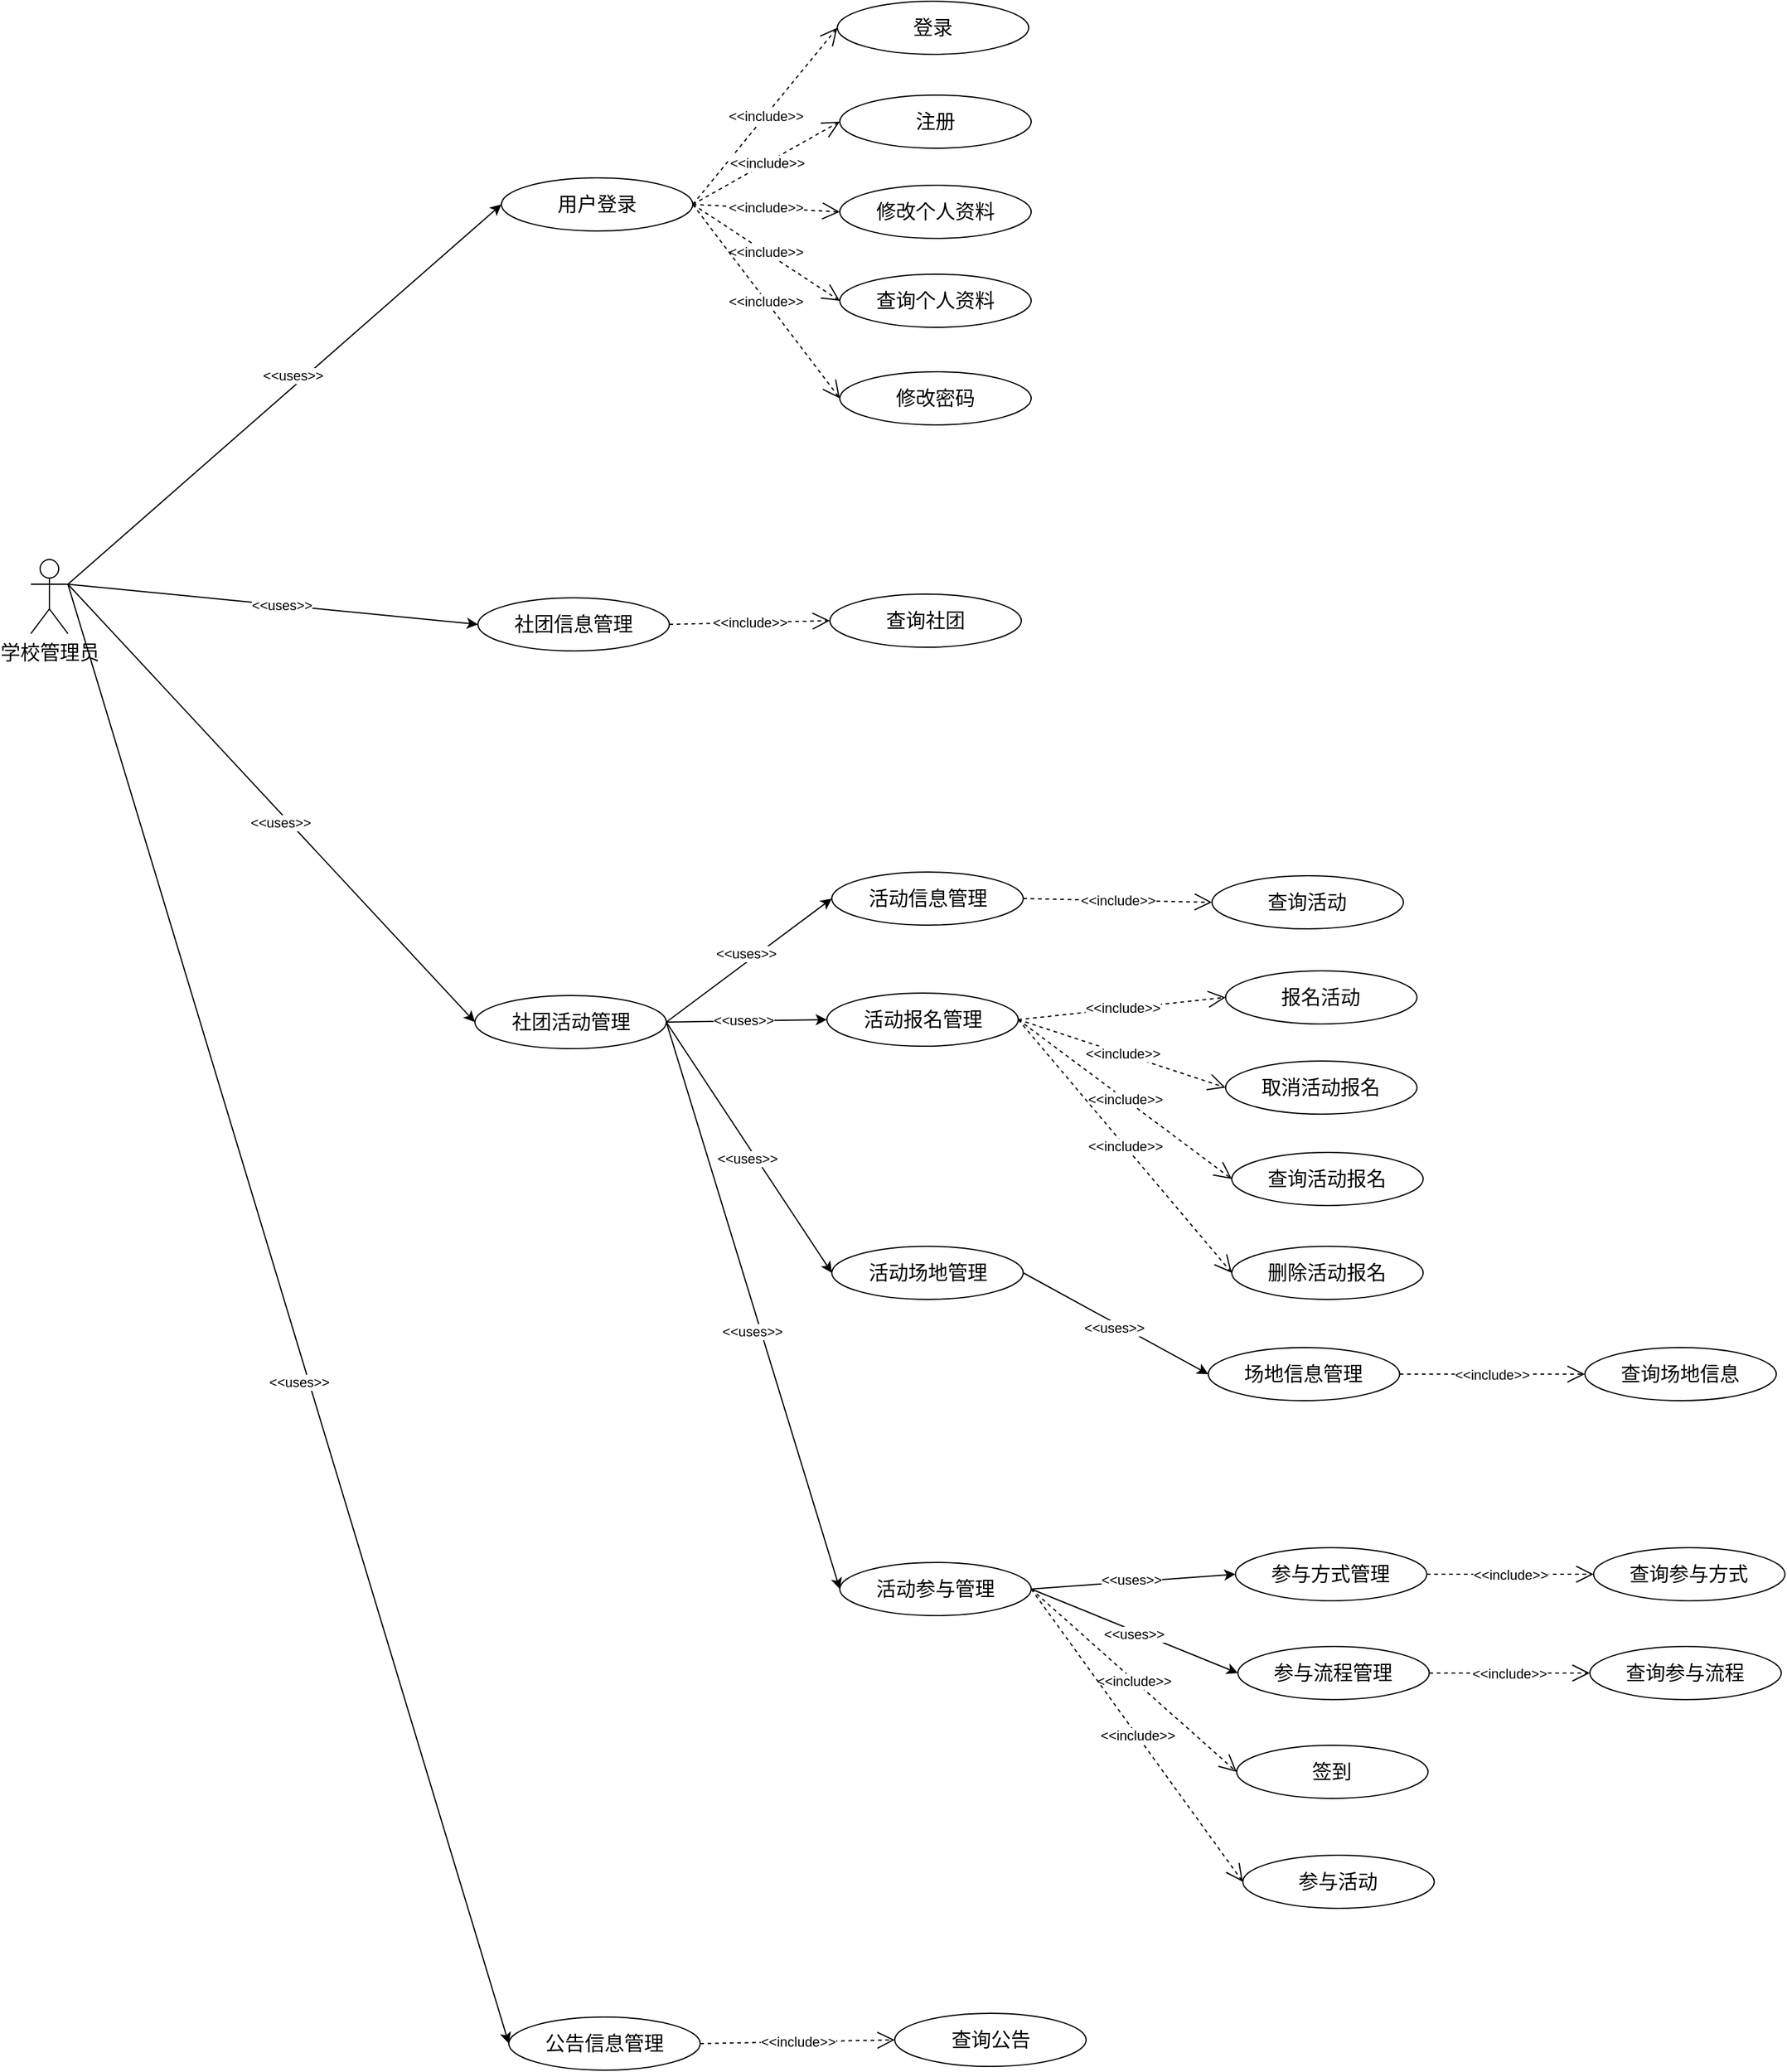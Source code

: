 <mxfile version="27.1.5">
  <diagram name="第 1 页" id="mgjdfwV87sD4iu_dyT5_">
    <mxGraphModel dx="430" dy="-27" grid="0" gridSize="10" guides="1" tooltips="1" connect="1" arrows="1" fold="1" page="1" pageScale="1" pageWidth="827" pageHeight="1169" math="0" shadow="0">
      <root>
        <mxCell id="0" />
        <mxCell id="1" parent="0" />
        <mxCell id="xIK-tgTWQ2b5QHgYvqiA-313" value="&lt;font style=&quot;font-size: 16px;&quot;&gt;学校管理员&lt;/font&gt;" style="shape=umlActor;html=1;verticalLabelPosition=bottom;verticalAlign=top;align=center;fontFamily=Architects Daughter;fontSource=https%3A%2F%2Ffonts.googleapis.com%2Fcss%3Ffamily%3DArchitects%2BDaughter;" vertex="1" parent="1">
          <mxGeometry x="2140" y="2300" width="30" height="60" as="geometry" />
        </mxCell>
        <mxCell id="xIK-tgTWQ2b5QHgYvqiA-314" value="&lt;font style=&quot;font-size: 16px;&quot;&gt;用户登录&lt;/font&gt;" style="ellipse;whiteSpace=wrap;html=1;fontFamily=Architects Daughter;fontSource=https%3A%2F%2Ffonts.googleapis.com%2Fcss%3Ffamily%3DArchitects%2BDaughter;" vertex="1" parent="1">
          <mxGeometry x="2521" y="1991" width="155" height="43" as="geometry" />
        </mxCell>
        <mxCell id="xIK-tgTWQ2b5QHgYvqiA-315" value="&lt;font style=&quot;font-size: 16px;&quot;&gt;社团信息管理&lt;/font&gt;" style="ellipse;whiteSpace=wrap;html=1;fontFamily=Architects Daughter;fontSource=https%3A%2F%2Ffonts.googleapis.com%2Fcss%3Ffamily%3DArchitects%2BDaughter;" vertex="1" parent="1">
          <mxGeometry x="2502" y="2331" width="155" height="43" as="geometry" />
        </mxCell>
        <mxCell id="xIK-tgTWQ2b5QHgYvqiA-316" value="&lt;font style=&quot;font-size: 16px;&quot;&gt;社团活动管理&lt;/font&gt;" style="ellipse;whiteSpace=wrap;html=1;fontFamily=Architects Daughter;fontSource=https%3A%2F%2Ffonts.googleapis.com%2Fcss%3Ffamily%3DArchitects%2BDaughter;" vertex="1" parent="1">
          <mxGeometry x="2499.54" y="2653" width="155" height="43" as="geometry" />
        </mxCell>
        <mxCell id="xIK-tgTWQ2b5QHgYvqiA-317" value="&lt;font style=&quot;font-size: 16px;&quot;&gt;公告信息管理&lt;/font&gt;" style="ellipse;whiteSpace=wrap;html=1;fontFamily=Architects Daughter;fontSource=https%3A%2F%2Ffonts.googleapis.com%2Fcss%3Ffamily%3DArchitects%2BDaughter;" vertex="1" parent="1">
          <mxGeometry x="2527" y="3480" width="155" height="43" as="geometry" />
        </mxCell>
        <mxCell id="xIK-tgTWQ2b5QHgYvqiA-318" value="" style="endArrow=classic;html=1;rounded=0;entryX=0;entryY=0.5;entryDx=0;entryDy=0;exitX=1;exitY=0.333;exitDx=0;exitDy=0;exitPerimeter=0;" edge="1" parent="1" source="xIK-tgTWQ2b5QHgYvqiA-313" target="xIK-tgTWQ2b5QHgYvqiA-314">
          <mxGeometry width="50" height="50" relative="1" as="geometry">
            <mxPoint x="2246" y="2292" as="sourcePoint" />
            <mxPoint x="2400" y="2292" as="targetPoint" />
          </mxGeometry>
        </mxCell>
        <mxCell id="xIK-tgTWQ2b5QHgYvqiA-319" value="&amp;lt;&amp;lt;uses&amp;gt;&amp;gt;" style="edgeLabel;html=1;align=center;verticalAlign=middle;resizable=0;points=[];" vertex="1" connectable="0" parent="xIK-tgTWQ2b5QHgYvqiA-318">
          <mxGeometry x="0.093" y="1" relative="1" as="geometry">
            <mxPoint x="-9" as="offset" />
          </mxGeometry>
        </mxCell>
        <mxCell id="xIK-tgTWQ2b5QHgYvqiA-320" value="" style="endArrow=classic;html=1;rounded=0;entryX=0;entryY=0.5;entryDx=0;entryDy=0;exitX=1;exitY=0.333;exitDx=0;exitDy=0;exitPerimeter=0;" edge="1" parent="1" source="xIK-tgTWQ2b5QHgYvqiA-313" target="xIK-tgTWQ2b5QHgYvqiA-315">
          <mxGeometry width="50" height="50" relative="1" as="geometry">
            <mxPoint x="2175" y="2322" as="sourcePoint" />
            <mxPoint x="2524" y="2383" as="targetPoint" />
          </mxGeometry>
        </mxCell>
        <mxCell id="xIK-tgTWQ2b5QHgYvqiA-321" value="&amp;lt;&amp;lt;uses&amp;gt;&amp;gt;" style="edgeLabel;html=1;align=center;verticalAlign=middle;resizable=0;points=[];" vertex="1" connectable="0" parent="xIK-tgTWQ2b5QHgYvqiA-320">
          <mxGeometry x="0.093" y="1" relative="1" as="geometry">
            <mxPoint x="-9" as="offset" />
          </mxGeometry>
        </mxCell>
        <mxCell id="xIK-tgTWQ2b5QHgYvqiA-322" value="" style="endArrow=classic;html=1;rounded=0;entryX=0;entryY=0.5;entryDx=0;entryDy=0;exitX=1;exitY=0.333;exitDx=0;exitDy=0;exitPerimeter=0;" edge="1" parent="1" source="xIK-tgTWQ2b5QHgYvqiA-313" target="xIK-tgTWQ2b5QHgYvqiA-316">
          <mxGeometry width="50" height="50" relative="1" as="geometry">
            <mxPoint x="2271" y="2392" as="sourcePoint" />
            <mxPoint x="2425" y="2392" as="targetPoint" />
          </mxGeometry>
        </mxCell>
        <mxCell id="xIK-tgTWQ2b5QHgYvqiA-323" value="&amp;lt;&amp;lt;uses&amp;gt;&amp;gt;" style="edgeLabel;html=1;align=center;verticalAlign=middle;resizable=0;points=[];" vertex="1" connectable="0" parent="xIK-tgTWQ2b5QHgYvqiA-322">
          <mxGeometry x="0.093" y="1" relative="1" as="geometry">
            <mxPoint x="-9" as="offset" />
          </mxGeometry>
        </mxCell>
        <mxCell id="xIK-tgTWQ2b5QHgYvqiA-324" value="" style="endArrow=classic;html=1;rounded=0;entryX=0;entryY=0.5;entryDx=0;entryDy=0;exitX=1;exitY=0.333;exitDx=0;exitDy=0;exitPerimeter=0;" edge="1" parent="1" source="xIK-tgTWQ2b5QHgYvqiA-313" target="xIK-tgTWQ2b5QHgYvqiA-317">
          <mxGeometry width="50" height="50" relative="1" as="geometry">
            <mxPoint x="2174" y="2319" as="sourcePoint" />
            <mxPoint x="2784" y="2513" as="targetPoint" />
          </mxGeometry>
        </mxCell>
        <mxCell id="xIK-tgTWQ2b5QHgYvqiA-325" value="&amp;lt;&amp;lt;uses&amp;gt;&amp;gt;" style="edgeLabel;html=1;align=center;verticalAlign=middle;resizable=0;points=[];" vertex="1" connectable="0" parent="xIK-tgTWQ2b5QHgYvqiA-324">
          <mxGeometry x="0.093" y="1" relative="1" as="geometry">
            <mxPoint x="-9" as="offset" />
          </mxGeometry>
        </mxCell>
        <mxCell id="xIK-tgTWQ2b5QHgYvqiA-326" value="&lt;font style=&quot;font-size: 16px;&quot;&gt;登录&lt;/font&gt;" style="ellipse;whiteSpace=wrap;html=1;fontFamily=Architects Daughter;fontSource=https%3A%2F%2Ffonts.googleapis.com%2Fcss%3Ffamily%3DArchitects%2BDaughter;" vertex="1" parent="1">
          <mxGeometry x="2793" y="1848" width="155" height="43" as="geometry" />
        </mxCell>
        <mxCell id="xIK-tgTWQ2b5QHgYvqiA-327" value="&lt;span style=&quot;font-size: 16px;&quot;&gt;修改个人资料&lt;/span&gt;" style="ellipse;whiteSpace=wrap;html=1;fontFamily=Architects Daughter;fontSource=https%3A%2F%2Ffonts.googleapis.com%2Fcss%3Ffamily%3DArchitects%2BDaughter;" vertex="1" parent="1">
          <mxGeometry x="2795" y="1997" width="155" height="43" as="geometry" />
        </mxCell>
        <mxCell id="xIK-tgTWQ2b5QHgYvqiA-328" value="&lt;font style=&quot;font-size: 16px;&quot;&gt;修改密码&lt;/font&gt;" style="ellipse;whiteSpace=wrap;html=1;fontFamily=Architects Daughter;fontSource=https%3A%2F%2Ffonts.googleapis.com%2Fcss%3Ffamily%3DArchitects%2BDaughter;" vertex="1" parent="1">
          <mxGeometry x="2795" y="2148" width="155" height="43" as="geometry" />
        </mxCell>
        <mxCell id="xIK-tgTWQ2b5QHgYvqiA-329" value="&lt;span style=&quot;font-size: 16px;&quot;&gt;查询个人资料&lt;/span&gt;" style="ellipse;whiteSpace=wrap;html=1;fontFamily=Architects Daughter;fontSource=https%3A%2F%2Ffonts.googleapis.com%2Fcss%3Ffamily%3DArchitects%2BDaughter;" vertex="1" parent="1">
          <mxGeometry x="2795" y="2069" width="155" height="43" as="geometry" />
        </mxCell>
        <mxCell id="xIK-tgTWQ2b5QHgYvqiA-330" value="&amp;lt;&amp;lt;include&amp;gt;&amp;gt;" style="endArrow=open;endSize=12;dashed=1;html=1;rounded=0;entryX=0;entryY=0.5;entryDx=0;entryDy=0;exitX=1;exitY=0.5;exitDx=0;exitDy=0;" edge="1" parent="1" source="xIK-tgTWQ2b5QHgYvqiA-314" target="xIK-tgTWQ2b5QHgYvqiA-326">
          <mxGeometry width="160" relative="1" as="geometry">
            <mxPoint x="2633" y="1867" as="sourcePoint" />
            <mxPoint x="2793" y="1867" as="targetPoint" />
          </mxGeometry>
        </mxCell>
        <mxCell id="xIK-tgTWQ2b5QHgYvqiA-331" value="&amp;lt;&amp;lt;include&amp;gt;&amp;gt;" style="endArrow=open;endSize=12;dashed=1;html=1;rounded=0;entryX=0;entryY=0.5;entryDx=0;entryDy=0;exitX=1;exitY=0.5;exitDx=0;exitDy=0;" edge="1" parent="1" source="xIK-tgTWQ2b5QHgYvqiA-314" target="xIK-tgTWQ2b5QHgYvqiA-327">
          <mxGeometry width="160" relative="1" as="geometry">
            <mxPoint x="2577" y="1816" as="sourcePoint" />
            <mxPoint x="2737" y="1816" as="targetPoint" />
          </mxGeometry>
        </mxCell>
        <mxCell id="xIK-tgTWQ2b5QHgYvqiA-332" value="&amp;lt;&amp;lt;include&amp;gt;&amp;gt;" style="endArrow=open;endSize=12;dashed=1;html=1;rounded=0;entryX=0;entryY=0.5;entryDx=0;entryDy=0;exitX=1;exitY=0.5;exitDx=0;exitDy=0;" edge="1" parent="1" source="xIK-tgTWQ2b5QHgYvqiA-314" target="xIK-tgTWQ2b5QHgYvqiA-329">
          <mxGeometry width="160" relative="1" as="geometry">
            <mxPoint x="2534" y="1750" as="sourcePoint" />
            <mxPoint x="2694" y="1750" as="targetPoint" />
          </mxGeometry>
        </mxCell>
        <mxCell id="xIK-tgTWQ2b5QHgYvqiA-333" value="&amp;lt;&amp;lt;include&amp;gt;&amp;gt;" style="endArrow=open;endSize=12;dashed=1;html=1;rounded=0;entryX=0;entryY=0.5;entryDx=0;entryDy=0;exitX=1;exitY=0.5;exitDx=0;exitDy=0;" edge="1" parent="1" source="xIK-tgTWQ2b5QHgYvqiA-314" target="xIK-tgTWQ2b5QHgYvqiA-328">
          <mxGeometry width="160" relative="1" as="geometry">
            <mxPoint x="2674" y="2040" as="sourcePoint" />
            <mxPoint x="2619" y="1807" as="targetPoint" />
          </mxGeometry>
        </mxCell>
        <mxCell id="xIK-tgTWQ2b5QHgYvqiA-334" value="&lt;font style=&quot;font-size: 16px;&quot;&gt;查询社团&lt;/font&gt;" style="ellipse;whiteSpace=wrap;html=1;fontFamily=Architects Daughter;fontSource=https%3A%2F%2Ffonts.googleapis.com%2Fcss%3Ffamily%3DArchitects%2BDaughter;" vertex="1" parent="1">
          <mxGeometry x="2787" y="2328" width="155" height="43" as="geometry" />
        </mxCell>
        <mxCell id="xIK-tgTWQ2b5QHgYvqiA-335" value="&lt;span style=&quot;font-size: 16px;&quot;&gt;活动信息管理&lt;/span&gt;" style="ellipse;whiteSpace=wrap;html=1;fontFamily=Architects Daughter;fontSource=https%3A%2F%2Ffonts.googleapis.com%2Fcss%3Ffamily%3DArchitects%2BDaughter;" vertex="1" parent="1">
          <mxGeometry x="2788.54" y="2553" width="155" height="43" as="geometry" />
        </mxCell>
        <mxCell id="xIK-tgTWQ2b5QHgYvqiA-336" value="&lt;font style=&quot;font-size: 16px;&quot;&gt;活动报名管理&lt;/font&gt;" style="ellipse;whiteSpace=wrap;html=1;fontFamily=Architects Daughter;fontSource=https%3A%2F%2Ffonts.googleapis.com%2Fcss%3Ffamily%3DArchitects%2BDaughter;" vertex="1" parent="1">
          <mxGeometry x="2784.54" y="2651" width="155" height="43" as="geometry" />
        </mxCell>
        <mxCell id="xIK-tgTWQ2b5QHgYvqiA-337" value="&lt;font style=&quot;font-size: 16px;&quot;&gt;活动参与管理&lt;/font&gt;" style="ellipse;whiteSpace=wrap;html=1;fontFamily=Architects Daughter;fontSource=https%3A%2F%2Ffonts.googleapis.com%2Fcss%3Ffamily%3DArchitects%2BDaughter;" vertex="1" parent="1">
          <mxGeometry x="2795" y="3112" width="155" height="43" as="geometry" />
        </mxCell>
        <mxCell id="xIK-tgTWQ2b5QHgYvqiA-338" value="&amp;lt;&amp;lt;include&amp;gt;&amp;gt;" style="endArrow=open;endSize=12;dashed=1;html=1;rounded=0;entryX=0;entryY=0.5;entryDx=0;entryDy=0;exitX=1;exitY=0.5;exitDx=0;exitDy=0;" edge="1" parent="1" source="xIK-tgTWQ2b5QHgYvqiA-315" target="xIK-tgTWQ2b5QHgYvqiA-334">
          <mxGeometry width="160" relative="1" as="geometry">
            <mxPoint x="2573" y="2434" as="sourcePoint" />
            <mxPoint x="2733" y="2434" as="targetPoint" />
          </mxGeometry>
        </mxCell>
        <mxCell id="xIK-tgTWQ2b5QHgYvqiA-339" value="" style="endArrow=classic;html=1;rounded=0;entryX=0;entryY=0.5;entryDx=0;entryDy=0;exitX=1;exitY=0.5;exitDx=0;exitDy=0;" edge="1" parent="1" source="xIK-tgTWQ2b5QHgYvqiA-316" target="xIK-tgTWQ2b5QHgYvqiA-335">
          <mxGeometry width="50" height="50" relative="1" as="geometry">
            <mxPoint x="2599.54" y="2523" as="sourcePoint" />
            <mxPoint x="2753.54" y="2523" as="targetPoint" />
          </mxGeometry>
        </mxCell>
        <mxCell id="xIK-tgTWQ2b5QHgYvqiA-340" value="&amp;lt;&amp;lt;uses&amp;gt;&amp;gt;" style="edgeLabel;html=1;align=center;verticalAlign=middle;resizable=0;points=[];" vertex="1" connectable="0" parent="xIK-tgTWQ2b5QHgYvqiA-339">
          <mxGeometry x="0.093" y="1" relative="1" as="geometry">
            <mxPoint x="-9" as="offset" />
          </mxGeometry>
        </mxCell>
        <mxCell id="xIK-tgTWQ2b5QHgYvqiA-341" value="" style="endArrow=classic;html=1;rounded=0;entryX=0;entryY=0.5;entryDx=0;entryDy=0;exitX=1;exitY=0.5;exitDx=0;exitDy=0;" edge="1" parent="1" source="xIK-tgTWQ2b5QHgYvqiA-316" target="xIK-tgTWQ2b5QHgYvqiA-336">
          <mxGeometry width="50" height="50" relative="1" as="geometry">
            <mxPoint x="2609.54" y="2432" as="sourcePoint" />
            <mxPoint x="2763.54" y="2432" as="targetPoint" />
          </mxGeometry>
        </mxCell>
        <mxCell id="xIK-tgTWQ2b5QHgYvqiA-342" value="&amp;lt;&amp;lt;uses&amp;gt;&amp;gt;" style="edgeLabel;html=1;align=center;verticalAlign=middle;resizable=0;points=[];" vertex="1" connectable="0" parent="xIK-tgTWQ2b5QHgYvqiA-341">
          <mxGeometry x="0.093" y="1" relative="1" as="geometry">
            <mxPoint x="-9" as="offset" />
          </mxGeometry>
        </mxCell>
        <mxCell id="xIK-tgTWQ2b5QHgYvqiA-343" value="" style="endArrow=classic;html=1;rounded=0;entryX=0;entryY=0.5;entryDx=0;entryDy=0;exitX=1;exitY=0.5;exitDx=0;exitDy=0;" edge="1" parent="1" source="xIK-tgTWQ2b5QHgYvqiA-316" target="xIK-tgTWQ2b5QHgYvqiA-337">
          <mxGeometry width="50" height="50" relative="1" as="geometry">
            <mxPoint x="2773.54" y="2691" as="sourcePoint" />
            <mxPoint x="2924.54" y="2590" as="targetPoint" />
          </mxGeometry>
        </mxCell>
        <mxCell id="xIK-tgTWQ2b5QHgYvqiA-344" value="&amp;lt;&amp;lt;uses&amp;gt;&amp;gt;" style="edgeLabel;html=1;align=center;verticalAlign=middle;resizable=0;points=[];" vertex="1" connectable="0" parent="xIK-tgTWQ2b5QHgYvqiA-343">
          <mxGeometry x="0.093" y="1" relative="1" as="geometry">
            <mxPoint x="-9" as="offset" />
          </mxGeometry>
        </mxCell>
        <mxCell id="xIK-tgTWQ2b5QHgYvqiA-345" value="&lt;font style=&quot;font-size: 16px;&quot;&gt;查询活动&lt;/font&gt;" style="ellipse;whiteSpace=wrap;html=1;fontFamily=Architects Daughter;fontSource=https%3A%2F%2Ffonts.googleapis.com%2Fcss%3Ffamily%3DArchitects%2BDaughter;" vertex="1" parent="1">
          <mxGeometry x="3096.4" y="2556" width="155" height="43" as="geometry" />
        </mxCell>
        <mxCell id="xIK-tgTWQ2b5QHgYvqiA-346" value="&lt;font style=&quot;font-size: 16px;&quot;&gt;查询公告&lt;/font&gt;" style="ellipse;whiteSpace=wrap;html=1;fontFamily=Architects Daughter;fontSource=https%3A%2F%2Ffonts.googleapis.com%2Fcss%3Ffamily%3DArchitects%2BDaughter;" vertex="1" parent="1">
          <mxGeometry x="2839.5" y="3477" width="155" height="43" as="geometry" />
        </mxCell>
        <mxCell id="xIK-tgTWQ2b5QHgYvqiA-347" value="&amp;lt;&amp;lt;include&amp;gt;&amp;gt;" style="endArrow=open;endSize=12;dashed=1;html=1;rounded=0;entryX=0;entryY=0.5;entryDx=0;entryDy=0;exitX=1;exitY=0.5;exitDx=0;exitDy=0;" edge="1" parent="1" source="xIK-tgTWQ2b5QHgYvqiA-317" target="xIK-tgTWQ2b5QHgYvqiA-346">
          <mxGeometry width="160" relative="1" as="geometry">
            <mxPoint x="2571" y="3597" as="sourcePoint" />
            <mxPoint x="2731" y="3597" as="targetPoint" />
          </mxGeometry>
        </mxCell>
        <mxCell id="xIK-tgTWQ2b5QHgYvqiA-348" value="&amp;lt;&amp;lt;include&amp;gt;&amp;gt;" style="endArrow=open;endSize=12;dashed=1;html=1;rounded=0;entryX=0;entryY=0.5;entryDx=0;entryDy=0;exitX=1;exitY=0.5;exitDx=0;exitDy=0;" edge="1" parent="1" source="xIK-tgTWQ2b5QHgYvqiA-335" target="xIK-tgTWQ2b5QHgYvqiA-345">
          <mxGeometry width="160" relative="1" as="geometry">
            <mxPoint x="2825.04" y="2650" as="sourcePoint" />
            <mxPoint x="2985.04" y="2650" as="targetPoint" />
          </mxGeometry>
        </mxCell>
        <mxCell id="xIK-tgTWQ2b5QHgYvqiA-349" value="&lt;font style=&quot;font-size: 16px;&quot;&gt;参与方式管理&lt;/font&gt;" style="ellipse;whiteSpace=wrap;html=1;fontFamily=Architects Daughter;fontSource=https%3A%2F%2Ffonts.googleapis.com%2Fcss%3Ffamily%3DArchitects%2BDaughter;" vertex="1" parent="1">
          <mxGeometry x="3115.36" y="3100" width="155" height="43" as="geometry" />
        </mxCell>
        <mxCell id="xIK-tgTWQ2b5QHgYvqiA-350" value="&lt;font style=&quot;font-size: 16px;&quot;&gt;参与流程管理&lt;/font&gt;" style="ellipse;whiteSpace=wrap;html=1;fontFamily=Architects Daughter;fontSource=https%3A%2F%2Ffonts.googleapis.com%2Fcss%3Ffamily%3DArchitects%2BDaughter;" vertex="1" parent="1">
          <mxGeometry x="3117.36" y="3180" width="155" height="43" as="geometry" />
        </mxCell>
        <mxCell id="xIK-tgTWQ2b5QHgYvqiA-351" value="&lt;span style=&quot;font-size: 16px;&quot;&gt;签到&lt;/span&gt;" style="ellipse;whiteSpace=wrap;html=1;fontFamily=Architects Daughter;fontSource=https%3A%2F%2Ffonts.googleapis.com%2Fcss%3Ffamily%3DArchitects%2BDaughter;" vertex="1" parent="1">
          <mxGeometry x="3116.36" y="3260" width="155" height="43" as="geometry" />
        </mxCell>
        <mxCell id="xIK-tgTWQ2b5QHgYvqiA-352" value="&lt;span style=&quot;font-size: 16px;&quot;&gt;参与活动&lt;/span&gt;" style="ellipse;whiteSpace=wrap;html=1;fontFamily=Architects Daughter;fontSource=https%3A%2F%2Ffonts.googleapis.com%2Fcss%3Ffamily%3DArchitects%2BDaughter;" vertex="1" parent="1">
          <mxGeometry x="3121.36" y="3349" width="155" height="43" as="geometry" />
        </mxCell>
        <mxCell id="xIK-tgTWQ2b5QHgYvqiA-353" value="" style="endArrow=classic;html=1;rounded=0;entryX=0;entryY=0.5;entryDx=0;entryDy=0;exitX=1;exitY=0.5;exitDx=0;exitDy=0;" edge="1" parent="1" source="xIK-tgTWQ2b5QHgYvqiA-337" target="xIK-tgTWQ2b5QHgYvqiA-349">
          <mxGeometry width="50" height="50" relative="1" as="geometry">
            <mxPoint x="2927" y="2981" as="sourcePoint" />
            <mxPoint x="3081" y="2981" as="targetPoint" />
          </mxGeometry>
        </mxCell>
        <mxCell id="xIK-tgTWQ2b5QHgYvqiA-354" value="&amp;lt;&amp;lt;uses&amp;gt;&amp;gt;" style="edgeLabel;html=1;align=center;verticalAlign=middle;resizable=0;points=[];" vertex="1" connectable="0" parent="xIK-tgTWQ2b5QHgYvqiA-353">
          <mxGeometry x="0.093" y="1" relative="1" as="geometry">
            <mxPoint x="-9" as="offset" />
          </mxGeometry>
        </mxCell>
        <mxCell id="xIK-tgTWQ2b5QHgYvqiA-355" value="" style="endArrow=classic;html=1;rounded=0;entryX=0;entryY=0.5;entryDx=0;entryDy=0;exitX=1;exitY=0.5;exitDx=0;exitDy=0;" edge="1" parent="1" source="xIK-tgTWQ2b5QHgYvqiA-337" target="xIK-tgTWQ2b5QHgYvqiA-350">
          <mxGeometry width="50" height="50" relative="1" as="geometry">
            <mxPoint x="3002" y="3143" as="sourcePoint" />
            <mxPoint x="3070" y="3244" as="targetPoint" />
          </mxGeometry>
        </mxCell>
        <mxCell id="xIK-tgTWQ2b5QHgYvqiA-356" value="&amp;lt;&amp;lt;uses&amp;gt;&amp;gt;" style="edgeLabel;html=1;align=center;verticalAlign=middle;resizable=0;points=[];" vertex="1" connectable="0" parent="xIK-tgTWQ2b5QHgYvqiA-355">
          <mxGeometry x="0.093" y="1" relative="1" as="geometry">
            <mxPoint x="-9" as="offset" />
          </mxGeometry>
        </mxCell>
        <mxCell id="xIK-tgTWQ2b5QHgYvqiA-357" value="&amp;lt;&amp;lt;include&amp;gt;&amp;gt;" style="endArrow=open;endSize=12;dashed=1;html=1;rounded=0;entryX=0;entryY=0.5;entryDx=0;entryDy=0;exitX=1;exitY=0.5;exitDx=0;exitDy=0;" edge="1" parent="1" source="xIK-tgTWQ2b5QHgYvqiA-337" target="xIK-tgTWQ2b5QHgYvqiA-351">
          <mxGeometry width="160" relative="1" as="geometry">
            <mxPoint x="2851" y="3304" as="sourcePoint" />
            <mxPoint x="3011" y="3304" as="targetPoint" />
          </mxGeometry>
        </mxCell>
        <mxCell id="xIK-tgTWQ2b5QHgYvqiA-358" value="&amp;lt;&amp;lt;include&amp;gt;&amp;gt;" style="endArrow=open;endSize=12;dashed=1;html=1;rounded=0;entryX=0;entryY=0.5;entryDx=0;entryDy=0;exitX=1;exitY=0.5;exitDx=0;exitDy=0;" edge="1" parent="1" source="xIK-tgTWQ2b5QHgYvqiA-337" target="xIK-tgTWQ2b5QHgYvqiA-352">
          <mxGeometry width="160" relative="1" as="geometry">
            <mxPoint x="2901" y="3298" as="sourcePoint" />
            <mxPoint x="3061" y="3298" as="targetPoint" />
          </mxGeometry>
        </mxCell>
        <mxCell id="xIK-tgTWQ2b5QHgYvqiA-359" value="&lt;font style=&quot;font-size: 16px;&quot;&gt;报名活动&lt;/font&gt;" style="ellipse;whiteSpace=wrap;html=1;fontFamily=Architects Daughter;fontSource=https%3A%2F%2Ffonts.googleapis.com%2Fcss%3Ffamily%3DArchitects%2BDaughter;" vertex="1" parent="1">
          <mxGeometry x="3107.4" y="2633" width="155" height="43" as="geometry" />
        </mxCell>
        <mxCell id="xIK-tgTWQ2b5QHgYvqiA-360" value="&lt;font style=&quot;font-size: 16px;&quot;&gt;取消活动报名&lt;/font&gt;" style="ellipse;whiteSpace=wrap;html=1;fontFamily=Architects Daughter;fontSource=https%3A%2F%2Ffonts.googleapis.com%2Fcss%3Ffamily%3DArchitects%2BDaughter;" vertex="1" parent="1">
          <mxGeometry x="3107.4" y="2706" width="155" height="43" as="geometry" />
        </mxCell>
        <mxCell id="xIK-tgTWQ2b5QHgYvqiA-361" value="&lt;font style=&quot;font-size: 16px;&quot;&gt;查询活动报名&lt;/font&gt;" style="ellipse;whiteSpace=wrap;html=1;fontFamily=Architects Daughter;fontSource=https%3A%2F%2Ffonts.googleapis.com%2Fcss%3Ffamily%3DArchitects%2BDaughter;" vertex="1" parent="1">
          <mxGeometry x="3112.4" y="2780" width="155" height="43" as="geometry" />
        </mxCell>
        <mxCell id="xIK-tgTWQ2b5QHgYvqiA-362" value="&lt;font style=&quot;font-size: 16px;&quot;&gt;删除活动报名&lt;/font&gt;" style="ellipse;whiteSpace=wrap;html=1;fontFamily=Architects Daughter;fontSource=https%3A%2F%2Ffonts.googleapis.com%2Fcss%3Ffamily%3DArchitects%2BDaughter;" vertex="1" parent="1">
          <mxGeometry x="3112.4" y="2856" width="155" height="43" as="geometry" />
        </mxCell>
        <mxCell id="xIK-tgTWQ2b5QHgYvqiA-363" value="&amp;lt;&amp;lt;include&amp;gt;&amp;gt;" style="endArrow=open;endSize=12;dashed=1;html=1;rounded=0;entryX=0;entryY=0.5;entryDx=0;entryDy=0;exitX=1;exitY=0.5;exitDx=0;exitDy=0;" edge="1" parent="1" source="xIK-tgTWQ2b5QHgYvqiA-336" target="xIK-tgTWQ2b5QHgYvqiA-359">
          <mxGeometry width="160" relative="1" as="geometry">
            <mxPoint x="3012.04" y="2655" as="sourcePoint" />
            <mxPoint x="3085.04" y="2615" as="targetPoint" />
          </mxGeometry>
        </mxCell>
        <mxCell id="xIK-tgTWQ2b5QHgYvqiA-364" value="&amp;lt;&amp;lt;include&amp;gt;&amp;gt;" style="endArrow=open;endSize=12;dashed=1;html=1;rounded=0;entryX=0;entryY=0.5;entryDx=0;entryDy=0;exitX=1;exitY=0.5;exitDx=0;exitDy=0;" edge="1" parent="1" source="xIK-tgTWQ2b5QHgYvqiA-336" target="xIK-tgTWQ2b5QHgYvqiA-360">
          <mxGeometry width="160" relative="1" as="geometry">
            <mxPoint x="2925.04" y="2803" as="sourcePoint" />
            <mxPoint x="2998.04" y="2763" as="targetPoint" />
          </mxGeometry>
        </mxCell>
        <mxCell id="xIK-tgTWQ2b5QHgYvqiA-365" value="&amp;lt;&amp;lt;include&amp;gt;&amp;gt;" style="endArrow=open;endSize=12;dashed=1;html=1;rounded=0;entryX=0;entryY=0.5;entryDx=0;entryDy=0;exitX=1;exitY=0.5;exitDx=0;exitDy=0;" edge="1" parent="1" source="xIK-tgTWQ2b5QHgYvqiA-336" target="xIK-tgTWQ2b5QHgYvqiA-361">
          <mxGeometry width="160" relative="1" as="geometry">
            <mxPoint x="2898.04" y="2835" as="sourcePoint" />
            <mxPoint x="2971.04" y="2795" as="targetPoint" />
          </mxGeometry>
        </mxCell>
        <mxCell id="xIK-tgTWQ2b5QHgYvqiA-366" value="&amp;lt;&amp;lt;include&amp;gt;&amp;gt;" style="endArrow=open;endSize=12;dashed=1;html=1;rounded=0;entryX=0;entryY=0.5;entryDx=0;entryDy=0;exitX=1;exitY=0.5;exitDx=0;exitDy=0;" edge="1" parent="1" source="xIK-tgTWQ2b5QHgYvqiA-336" target="xIK-tgTWQ2b5QHgYvqiA-362">
          <mxGeometry width="160" relative="1" as="geometry">
            <mxPoint x="2849.04" y="2814" as="sourcePoint" />
            <mxPoint x="2922.04" y="2774" as="targetPoint" />
          </mxGeometry>
        </mxCell>
        <mxCell id="xIK-tgTWQ2b5QHgYvqiA-367" value="&lt;span style=&quot;font-size: 16px;&quot;&gt;查询参与方式&lt;/span&gt;" style="ellipse;whiteSpace=wrap;html=1;fontFamily=Architects Daughter;fontSource=https%3A%2F%2Ffonts.googleapis.com%2Fcss%3Ffamily%3DArchitects%2BDaughter;" vertex="1" parent="1">
          <mxGeometry x="3405.36" y="3100" width="155" height="43" as="geometry" />
        </mxCell>
        <mxCell id="xIK-tgTWQ2b5QHgYvqiA-368" value="&lt;span style=&quot;font-size: 16px;&quot;&gt;查询参与流程&lt;/span&gt;" style="ellipse;whiteSpace=wrap;html=1;fontFamily=Architects Daughter;fontSource=https%3A%2F%2Ffonts.googleapis.com%2Fcss%3Ffamily%3DArchitects%2BDaughter;" vertex="1" parent="1">
          <mxGeometry x="3402.36" y="3180" width="155" height="43" as="geometry" />
        </mxCell>
        <mxCell id="xIK-tgTWQ2b5QHgYvqiA-369" value="&amp;lt;&amp;lt;include&amp;gt;&amp;gt;" style="endArrow=open;endSize=12;dashed=1;html=1;rounded=0;entryX=0;entryY=0.5;entryDx=0;entryDy=0;exitX=1;exitY=0.5;exitDx=0;exitDy=0;" edge="1" parent="1" source="xIK-tgTWQ2b5QHgYvqiA-349" target="xIK-tgTWQ2b5QHgYvqiA-367">
          <mxGeometry width="160" relative="1" as="geometry">
            <mxPoint x="3386.36" y="2956" as="sourcePoint" />
            <mxPoint x="3575.36" y="2935" as="targetPoint" />
          </mxGeometry>
        </mxCell>
        <mxCell id="xIK-tgTWQ2b5QHgYvqiA-370" value="&amp;lt;&amp;lt;include&amp;gt;&amp;gt;" style="endArrow=open;endSize=12;dashed=1;html=1;rounded=0;entryX=0;entryY=0.5;entryDx=0;entryDy=0;exitX=1;exitY=0.5;exitDx=0;exitDy=0;" edge="1" parent="1" source="xIK-tgTWQ2b5QHgYvqiA-350" target="xIK-tgTWQ2b5QHgYvqiA-368">
          <mxGeometry width="160" relative="1" as="geometry">
            <mxPoint x="3387.36" y="3049" as="sourcePoint" />
            <mxPoint x="3576.36" y="3028" as="targetPoint" />
          </mxGeometry>
        </mxCell>
        <mxCell id="xIK-tgTWQ2b5QHgYvqiA-371" value="&lt;font style=&quot;font-size: 16px;&quot;&gt;注册&lt;/font&gt;" style="ellipse;whiteSpace=wrap;html=1;fontFamily=Architects Daughter;fontSource=https%3A%2F%2Ffonts.googleapis.com%2Fcss%3Ffamily%3DArchitects%2BDaughter;" vertex="1" parent="1">
          <mxGeometry x="2795" y="1924" width="155" height="43" as="geometry" />
        </mxCell>
        <mxCell id="xIK-tgTWQ2b5QHgYvqiA-372" value="&amp;lt;&amp;lt;include&amp;gt;&amp;gt;" style="endArrow=open;endSize=12;dashed=1;html=1;rounded=0;entryX=0;entryY=0.5;entryDx=0;entryDy=0;exitX=1;exitY=0.5;exitDx=0;exitDy=0;" edge="1" parent="1" source="xIK-tgTWQ2b5QHgYvqiA-314" target="xIK-tgTWQ2b5QHgYvqiA-371">
          <mxGeometry width="160" relative="1" as="geometry">
            <mxPoint x="2692" y="2005" as="sourcePoint" />
            <mxPoint x="2609" y="1810" as="targetPoint" />
          </mxGeometry>
        </mxCell>
        <mxCell id="xIK-tgTWQ2b5QHgYvqiA-384" value="&lt;font style=&quot;font-size: 16px;&quot;&gt;活动场地管理&lt;/font&gt;" style="ellipse;whiteSpace=wrap;html=1;fontFamily=Architects Daughter;fontSource=https%3A%2F%2Ffonts.googleapis.com%2Fcss%3Ffamily%3DArchitects%2BDaughter;" vertex="1" parent="1">
          <mxGeometry x="2788.54" y="2856" width="155" height="43" as="geometry" />
        </mxCell>
        <mxCell id="xIK-tgTWQ2b5QHgYvqiA-385" value="&lt;font style=&quot;font-size: 16px;&quot;&gt;场地信息管理&lt;/font&gt;" style="ellipse;whiteSpace=wrap;html=1;fontFamily=Architects Daughter;fontSource=https%3A%2F%2Ffonts.googleapis.com%2Fcss%3Ffamily%3DArchitects%2BDaughter;" vertex="1" parent="1">
          <mxGeometry x="3093.36" y="2938" width="155" height="43" as="geometry" />
        </mxCell>
        <mxCell id="xIK-tgTWQ2b5QHgYvqiA-387" value="" style="endArrow=classic;html=1;rounded=0;entryX=0;entryY=0.5;entryDx=0;entryDy=0;exitX=1;exitY=0.5;exitDx=0;exitDy=0;" edge="1" parent="1" source="xIK-tgTWQ2b5QHgYvqiA-384" target="xIK-tgTWQ2b5QHgYvqiA-385">
          <mxGeometry width="50" height="50" relative="1" as="geometry">
            <mxPoint x="2790.36" y="2908" as="sourcePoint" />
            <mxPoint x="2944.36" y="2908" as="targetPoint" />
          </mxGeometry>
        </mxCell>
        <mxCell id="xIK-tgTWQ2b5QHgYvqiA-388" value="&amp;lt;&amp;lt;uses&amp;gt;&amp;gt;" style="edgeLabel;html=1;align=center;verticalAlign=middle;resizable=0;points=[];" vertex="1" connectable="0" parent="xIK-tgTWQ2b5QHgYvqiA-387">
          <mxGeometry x="0.093" y="1" relative="1" as="geometry">
            <mxPoint x="-9" as="offset" />
          </mxGeometry>
        </mxCell>
        <mxCell id="xIK-tgTWQ2b5QHgYvqiA-393" value="&lt;span style=&quot;font-size: 16px;&quot;&gt;查询场地信息&lt;/span&gt;" style="ellipse;whiteSpace=wrap;html=1;fontFamily=Architects Daughter;fontSource=https%3A%2F%2Ffonts.googleapis.com%2Fcss%3Ffamily%3DArchitects%2BDaughter;" vertex="1" parent="1">
          <mxGeometry x="3398.36" y="2938" width="155" height="43" as="geometry" />
        </mxCell>
        <mxCell id="xIK-tgTWQ2b5QHgYvqiA-394" value="&amp;lt;&amp;lt;include&amp;gt;&amp;gt;" style="endArrow=open;endSize=12;dashed=1;html=1;rounded=0;entryX=0;entryY=0.5;entryDx=0;entryDy=0;exitX=1;exitY=0.5;exitDx=0;exitDy=0;" edge="1" parent="1" source="xIK-tgTWQ2b5QHgYvqiA-385" target="xIK-tgTWQ2b5QHgYvqiA-393">
          <mxGeometry width="160" relative="1" as="geometry">
            <mxPoint x="3307.36" y="2996" as="sourcePoint" />
            <mxPoint x="3380.36" y="3036" as="targetPoint" />
          </mxGeometry>
        </mxCell>
        <mxCell id="xIK-tgTWQ2b5QHgYvqiA-395" value="" style="endArrow=classic;html=1;rounded=0;entryX=0;entryY=0.5;entryDx=0;entryDy=0;exitX=1;exitY=0.5;exitDx=0;exitDy=0;" edge="1" parent="1" source="xIK-tgTWQ2b5QHgYvqiA-316" target="xIK-tgTWQ2b5QHgYvqiA-384">
          <mxGeometry width="50" height="50" relative="1" as="geometry">
            <mxPoint x="2653" y="2676" as="sourcePoint" />
            <mxPoint x="2823" y="3320" as="targetPoint" />
          </mxGeometry>
        </mxCell>
        <mxCell id="xIK-tgTWQ2b5QHgYvqiA-396" value="&amp;lt;&amp;lt;uses&amp;gt;&amp;gt;" style="edgeLabel;html=1;align=center;verticalAlign=middle;resizable=0;points=[];" vertex="1" connectable="0" parent="xIK-tgTWQ2b5QHgYvqiA-395">
          <mxGeometry x="0.093" y="1" relative="1" as="geometry">
            <mxPoint x="-9" as="offset" />
          </mxGeometry>
        </mxCell>
      </root>
    </mxGraphModel>
  </diagram>
</mxfile>
